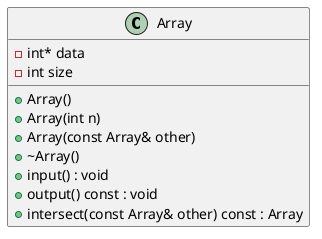 @startuml

class Array {
  - int* data
  - int size
  + Array()
  + Array(int n)
  + Array(const Array& other)
  + ~Array()
  + input() : void
  + output() const : void
  + intersect(const Array& other) const : Array
}

@enduml
